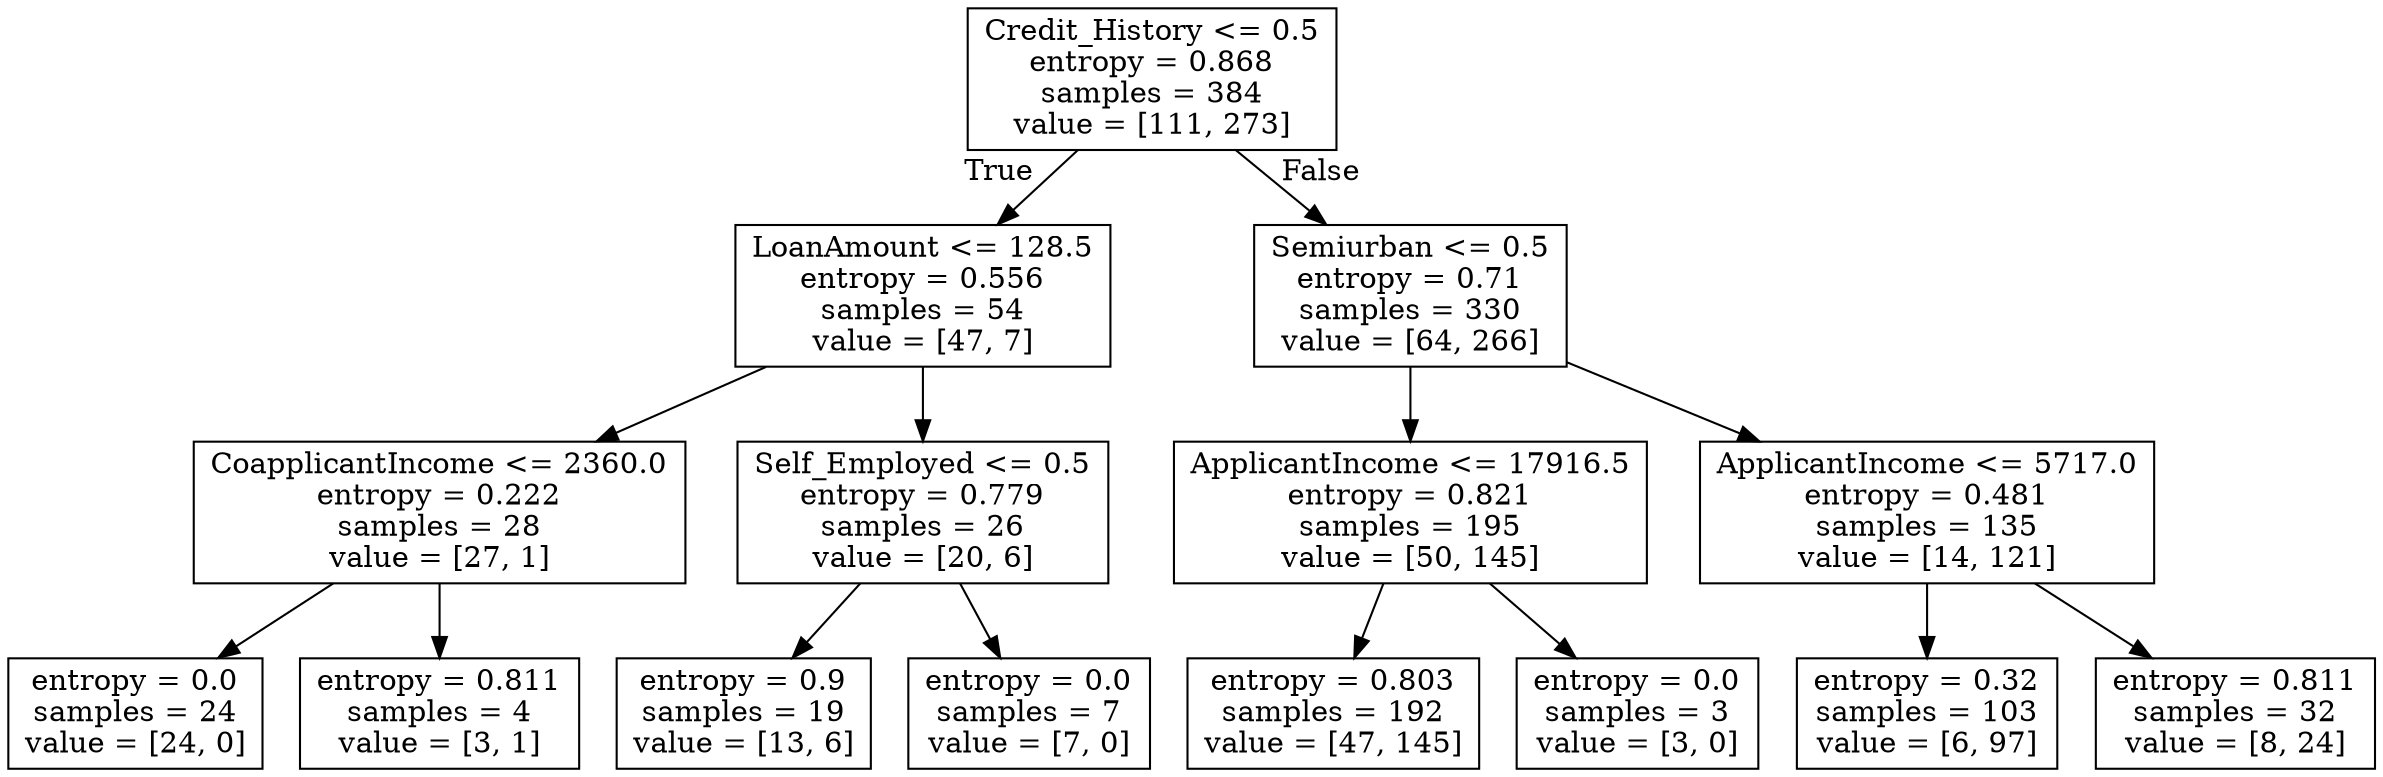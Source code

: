 digraph Tree {
node [shape=box] ;
0 [label="Credit_History <= 0.5\nentropy = 0.868\nsamples = 384\nvalue = [111, 273]"] ;
1 [label="LoanAmount <= 128.5\nentropy = 0.556\nsamples = 54\nvalue = [47, 7]"] ;
0 -> 1 [labeldistance=2.5, labelangle=45, headlabel="True"] ;
2 [label="CoapplicantIncome <= 2360.0\nentropy = 0.222\nsamples = 28\nvalue = [27, 1]"] ;
1 -> 2 ;
3 [label="entropy = 0.0\nsamples = 24\nvalue = [24, 0]"] ;
2 -> 3 ;
4 [label="entropy = 0.811\nsamples = 4\nvalue = [3, 1]"] ;
2 -> 4 ;
5 [label="Self_Employed <= 0.5\nentropy = 0.779\nsamples = 26\nvalue = [20, 6]"] ;
1 -> 5 ;
6 [label="entropy = 0.9\nsamples = 19\nvalue = [13, 6]"] ;
5 -> 6 ;
7 [label="entropy = 0.0\nsamples = 7\nvalue = [7, 0]"] ;
5 -> 7 ;
8 [label="Semiurban <= 0.5\nentropy = 0.71\nsamples = 330\nvalue = [64, 266]"] ;
0 -> 8 [labeldistance=2.5, labelangle=-45, headlabel="False"] ;
9 [label="ApplicantIncome <= 17916.5\nentropy = 0.821\nsamples = 195\nvalue = [50, 145]"] ;
8 -> 9 ;
10 [label="entropy = 0.803\nsamples = 192\nvalue = [47, 145]"] ;
9 -> 10 ;
11 [label="entropy = 0.0\nsamples = 3\nvalue = [3, 0]"] ;
9 -> 11 ;
12 [label="ApplicantIncome <= 5717.0\nentropy = 0.481\nsamples = 135\nvalue = [14, 121]"] ;
8 -> 12 ;
13 [label="entropy = 0.32\nsamples = 103\nvalue = [6, 97]"] ;
12 -> 13 ;
14 [label="entropy = 0.811\nsamples = 32\nvalue = [8, 24]"] ;
12 -> 14 ;
}